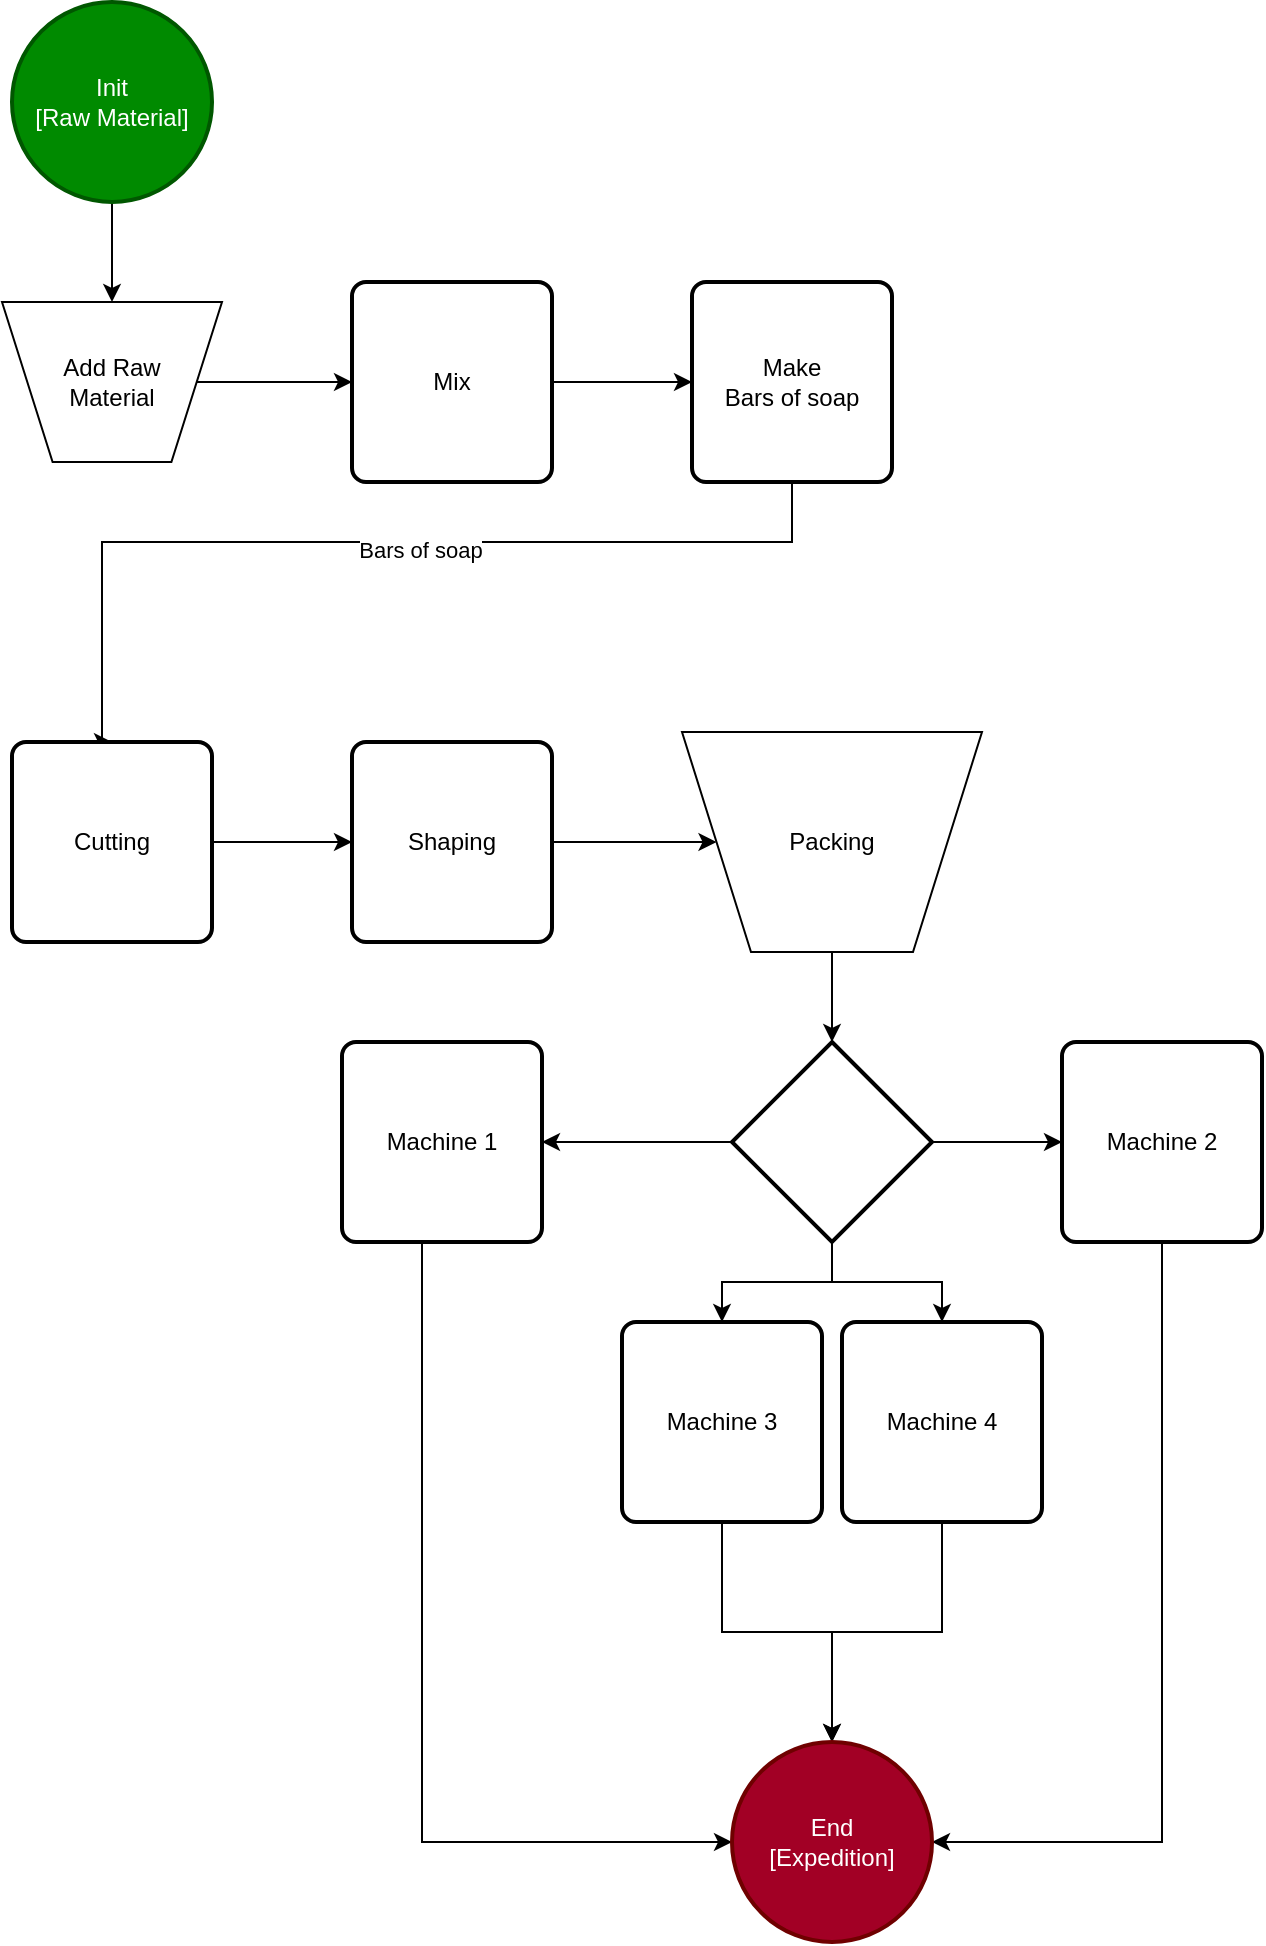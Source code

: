 <mxfile version="21.5.0" type="github" pages="3">
  <diagram name="General_Process" id="p2EKBca3jFjb_jPHsvdk">
    <mxGraphModel dx="1487" dy="895" grid="1" gridSize="10" guides="1" tooltips="1" connect="1" arrows="1" fold="1" page="1" pageScale="1" pageWidth="827" pageHeight="1169" background="none" math="0" shadow="0">
      <root>
        <mxCell id="0" />
        <mxCell id="1" parent="0" />
        <mxCell id="ktKeQ4ZGZhspn00qjQtq-4" style="edgeStyle=orthogonalEdgeStyle;rounded=0;orthogonalLoop=1;jettySize=auto;html=1;entryX=0.5;entryY=0;entryDx=0;entryDy=0;" edge="1" parent="1" source="ktKeQ4ZGZhspn00qjQtq-1" target="ktKeQ4ZGZhspn00qjQtq-3">
          <mxGeometry relative="1" as="geometry" />
        </mxCell>
        <mxCell id="ktKeQ4ZGZhspn00qjQtq-1" value="Init&lt;br&gt;[Raw Material]" style="strokeWidth=2;html=1;shape=mxgraph.flowchart.start_2;whiteSpace=wrap;fillColor=#008a00;fontColor=#ffffff;strokeColor=#005700;" vertex="1" parent="1">
          <mxGeometry x="165" y="20" width="100" height="100" as="geometry" />
        </mxCell>
        <mxCell id="ktKeQ4ZGZhspn00qjQtq-6" style="edgeStyle=orthogonalEdgeStyle;rounded=0;orthogonalLoop=1;jettySize=auto;html=1;" edge="1" parent="1" source="ktKeQ4ZGZhspn00qjQtq-3" target="ktKeQ4ZGZhspn00qjQtq-5">
          <mxGeometry relative="1" as="geometry" />
        </mxCell>
        <UserObject label="Add Raw&lt;br&gt;Material" link="data:page/id,CJUkQILBHK8X52ML0pvP" id="ktKeQ4ZGZhspn00qjQtq-3">
          <mxCell style="verticalLabelPosition=middle;verticalAlign=middle;html=1;shape=trapezoid;perimeter=trapezoidPerimeter;whiteSpace=wrap;size=0.23;arcSize=10;flipV=1;labelPosition=center;align=center;" vertex="1" parent="1">
            <mxGeometry x="160" y="170" width="110" height="80" as="geometry" />
          </mxCell>
        </UserObject>
        <mxCell id="ktKeQ4ZGZhspn00qjQtq-8" style="edgeStyle=orthogonalEdgeStyle;rounded=0;orthogonalLoop=1;jettySize=auto;html=1;" edge="1" parent="1" source="ktKeQ4ZGZhspn00qjQtq-5" target="ktKeQ4ZGZhspn00qjQtq-7">
          <mxGeometry relative="1" as="geometry" />
        </mxCell>
        <UserObject label="Mix" link="data:page/id,CJUkQILBHK8X52ML0pvP" id="ktKeQ4ZGZhspn00qjQtq-5">
          <mxCell style="rounded=1;whiteSpace=wrap;html=1;absoluteArcSize=1;arcSize=14;strokeWidth=2;" vertex="1" parent="1">
            <mxGeometry x="335" y="160" width="100" height="100" as="geometry" />
          </mxCell>
        </UserObject>
        <mxCell id="ktKeQ4ZGZhspn00qjQtq-10" style="edgeStyle=orthogonalEdgeStyle;rounded=0;orthogonalLoop=1;jettySize=auto;html=1;entryX=0.5;entryY=0;entryDx=0;entryDy=0;" edge="1" parent="1" source="ktKeQ4ZGZhspn00qjQtq-7" target="ktKeQ4ZGZhspn00qjQtq-9">
          <mxGeometry relative="1" as="geometry">
            <Array as="points">
              <mxPoint x="555" y="290" />
              <mxPoint x="210" y="290" />
            </Array>
          </mxGeometry>
        </mxCell>
        <mxCell id="ktKeQ4ZGZhspn00qjQtq-17" value="Bars of soap" style="edgeLabel;html=1;align=center;verticalAlign=middle;resizable=0;points=[];" vertex="1" connectable="0" parent="ktKeQ4ZGZhspn00qjQtq-10">
          <mxGeometry x="-0.099" y="4" relative="1" as="geometry">
            <mxPoint as="offset" />
          </mxGeometry>
        </mxCell>
        <mxCell id="ktKeQ4ZGZhspn00qjQtq-7" value="Make&lt;br&gt;Bars of soap" style="rounded=1;whiteSpace=wrap;html=1;absoluteArcSize=1;arcSize=14;strokeWidth=2;" vertex="1" parent="1">
          <mxGeometry x="505" y="160" width="100" height="100" as="geometry" />
        </mxCell>
        <mxCell id="ktKeQ4ZGZhspn00qjQtq-12" style="edgeStyle=orthogonalEdgeStyle;rounded=0;orthogonalLoop=1;jettySize=auto;html=1;entryX=0;entryY=0.5;entryDx=0;entryDy=0;" edge="1" parent="1" source="ktKeQ4ZGZhspn00qjQtq-9" target="ktKeQ4ZGZhspn00qjQtq-11">
          <mxGeometry relative="1" as="geometry" />
        </mxCell>
        <mxCell id="ktKeQ4ZGZhspn00qjQtq-9" value="Cutting" style="rounded=1;whiteSpace=wrap;html=1;absoluteArcSize=1;arcSize=14;strokeWidth=2;" vertex="1" parent="1">
          <mxGeometry x="165" y="390" width="100" height="100" as="geometry" />
        </mxCell>
        <mxCell id="ktKeQ4ZGZhspn00qjQtq-14" style="edgeStyle=orthogonalEdgeStyle;rounded=0;orthogonalLoop=1;jettySize=auto;html=1;" edge="1" parent="1" source="ktKeQ4ZGZhspn00qjQtq-11" target="ktKeQ4ZGZhspn00qjQtq-18">
          <mxGeometry relative="1" as="geometry">
            <mxPoint x="505" y="440" as="targetPoint" />
          </mxGeometry>
        </mxCell>
        <mxCell id="ktKeQ4ZGZhspn00qjQtq-11" value="Shaping" style="rounded=1;whiteSpace=wrap;html=1;absoluteArcSize=1;arcSize=14;strokeWidth=2;" vertex="1" parent="1">
          <mxGeometry x="335" y="390" width="100" height="100" as="geometry" />
        </mxCell>
        <mxCell id="ktKeQ4ZGZhspn00qjQtq-20" style="edgeStyle=orthogonalEdgeStyle;rounded=0;orthogonalLoop=1;jettySize=auto;html=1;entryX=0.5;entryY=0;entryDx=0;entryDy=0;entryPerimeter=0;" edge="1" parent="1" source="ktKeQ4ZGZhspn00qjQtq-18" target="ktKeQ4ZGZhspn00qjQtq-19">
          <mxGeometry relative="1" as="geometry" />
        </mxCell>
        <mxCell id="ktKeQ4ZGZhspn00qjQtq-18" value="Packing" style="verticalLabelPosition=middle;verticalAlign=middle;html=1;shape=trapezoid;perimeter=trapezoidPerimeter;whiteSpace=wrap;size=0.23;arcSize=10;flipV=1;labelPosition=center;align=center;" vertex="1" parent="1">
          <mxGeometry x="500" y="385" width="150" height="110" as="geometry" />
        </mxCell>
        <mxCell id="ktKeQ4ZGZhspn00qjQtq-22" style="edgeStyle=orthogonalEdgeStyle;rounded=0;orthogonalLoop=1;jettySize=auto;html=1;entryX=1;entryY=0.5;entryDx=0;entryDy=0;" edge="1" parent="1" source="ktKeQ4ZGZhspn00qjQtq-19" target="ktKeQ4ZGZhspn00qjQtq-21">
          <mxGeometry relative="1" as="geometry" />
        </mxCell>
        <mxCell id="ktKeQ4ZGZhspn00qjQtq-27" style="edgeStyle=orthogonalEdgeStyle;rounded=0;orthogonalLoop=1;jettySize=auto;html=1;entryX=0;entryY=0.5;entryDx=0;entryDy=0;" edge="1" parent="1" source="ktKeQ4ZGZhspn00qjQtq-19" target="ktKeQ4ZGZhspn00qjQtq-26">
          <mxGeometry relative="1" as="geometry" />
        </mxCell>
        <mxCell id="ktKeQ4ZGZhspn00qjQtq-32" style="edgeStyle=orthogonalEdgeStyle;rounded=0;orthogonalLoop=1;jettySize=auto;html=1;entryX=0.5;entryY=0;entryDx=0;entryDy=0;" edge="1" parent="1" source="ktKeQ4ZGZhspn00qjQtq-19" target="ktKeQ4ZGZhspn00qjQtq-23">
          <mxGeometry relative="1" as="geometry" />
        </mxCell>
        <mxCell id="ktKeQ4ZGZhspn00qjQtq-33" style="edgeStyle=orthogonalEdgeStyle;rounded=0;orthogonalLoop=1;jettySize=auto;html=1;entryX=0.5;entryY=0;entryDx=0;entryDy=0;" edge="1" parent="1" source="ktKeQ4ZGZhspn00qjQtq-19" target="ktKeQ4ZGZhspn00qjQtq-28">
          <mxGeometry relative="1" as="geometry" />
        </mxCell>
        <mxCell id="ktKeQ4ZGZhspn00qjQtq-19" value="" style="strokeWidth=2;html=1;shape=mxgraph.flowchart.decision;whiteSpace=wrap;" vertex="1" parent="1">
          <mxGeometry x="525" y="540" width="100" height="100" as="geometry" />
        </mxCell>
        <mxCell id="ktKeQ4ZGZhspn00qjQtq-36" style="edgeStyle=orthogonalEdgeStyle;rounded=0;orthogonalLoop=1;jettySize=auto;html=1;entryX=0;entryY=0.5;entryDx=0;entryDy=0;entryPerimeter=0;" edge="1" parent="1" source="ktKeQ4ZGZhspn00qjQtq-21" target="ktKeQ4ZGZhspn00qjQtq-34">
          <mxGeometry relative="1" as="geometry">
            <Array as="points">
              <mxPoint x="370" y="940" />
            </Array>
          </mxGeometry>
        </mxCell>
        <mxCell id="ktKeQ4ZGZhspn00qjQtq-21" value="Machine 1" style="rounded=1;whiteSpace=wrap;html=1;absoluteArcSize=1;arcSize=14;strokeWidth=2;" vertex="1" parent="1">
          <mxGeometry x="330" y="540" width="100" height="100" as="geometry" />
        </mxCell>
        <mxCell id="ktKeQ4ZGZhspn00qjQtq-37" style="edgeStyle=orthogonalEdgeStyle;rounded=0;orthogonalLoop=1;jettySize=auto;html=1;entryX=0.5;entryY=0;entryDx=0;entryDy=0;entryPerimeter=0;" edge="1" parent="1" source="ktKeQ4ZGZhspn00qjQtq-23" target="ktKeQ4ZGZhspn00qjQtq-34">
          <mxGeometry relative="1" as="geometry" />
        </mxCell>
        <mxCell id="ktKeQ4ZGZhspn00qjQtq-23" value="Machine 3" style="rounded=1;whiteSpace=wrap;html=1;absoluteArcSize=1;arcSize=14;strokeWidth=2;" vertex="1" parent="1">
          <mxGeometry x="470" y="680" width="100" height="100" as="geometry" />
        </mxCell>
        <mxCell id="ktKeQ4ZGZhspn00qjQtq-39" style="edgeStyle=orthogonalEdgeStyle;rounded=0;orthogonalLoop=1;jettySize=auto;html=1;entryX=1;entryY=0.5;entryDx=0;entryDy=0;entryPerimeter=0;" edge="1" parent="1" source="ktKeQ4ZGZhspn00qjQtq-26" target="ktKeQ4ZGZhspn00qjQtq-34">
          <mxGeometry relative="1" as="geometry">
            <Array as="points">
              <mxPoint x="740" y="940" />
            </Array>
          </mxGeometry>
        </mxCell>
        <mxCell id="ktKeQ4ZGZhspn00qjQtq-26" value="Machine 2" style="rounded=1;whiteSpace=wrap;html=1;absoluteArcSize=1;arcSize=14;strokeWidth=2;" vertex="1" parent="1">
          <mxGeometry x="690" y="540" width="100" height="100" as="geometry" />
        </mxCell>
        <mxCell id="ktKeQ4ZGZhspn00qjQtq-38" style="edgeStyle=orthogonalEdgeStyle;rounded=0;orthogonalLoop=1;jettySize=auto;html=1;entryX=0.5;entryY=0;entryDx=0;entryDy=0;entryPerimeter=0;" edge="1" parent="1" source="ktKeQ4ZGZhspn00qjQtq-28" target="ktKeQ4ZGZhspn00qjQtq-34">
          <mxGeometry relative="1" as="geometry" />
        </mxCell>
        <mxCell id="ktKeQ4ZGZhspn00qjQtq-28" value="Machine 4" style="rounded=1;whiteSpace=wrap;html=1;absoluteArcSize=1;arcSize=14;strokeWidth=2;" vertex="1" parent="1">
          <mxGeometry x="580" y="680" width="100" height="100" as="geometry" />
        </mxCell>
        <mxCell id="ktKeQ4ZGZhspn00qjQtq-34" value="End&lt;br&gt;[Expedition]" style="strokeWidth=2;html=1;shape=mxgraph.flowchart.start_2;whiteSpace=wrap;fillColor=#a20025;fontColor=#ffffff;strokeColor=#6F0000;" vertex="1" parent="1">
          <mxGeometry x="525" y="890" width="100" height="100" as="geometry" />
        </mxCell>
      </root>
    </mxGraphModel>
  </diagram>
  <diagram id="CJUkQILBHK8X52ML0pvP" name="Mixture_Process">
    <mxGraphModel dx="818" dy="492" grid="1" gridSize="10" guides="1" tooltips="1" connect="1" arrows="1" fold="1" page="1" pageScale="1" pageWidth="827" pageHeight="1169" math="0" shadow="0">
      <root>
        <mxCell id="0" />
        <mxCell id="1" parent="0" />
      </root>
    </mxGraphModel>
  </diagram>
  <diagram id="wQ0uyjCD2YMUPdEgQwBp" name="Página-3">
    <mxGraphModel dx="818" dy="492" grid="1" gridSize="10" guides="1" tooltips="1" connect="1" arrows="1" fold="1" page="1" pageScale="1" pageWidth="827" pageHeight="1169" math="0" shadow="0">
      <root>
        <mxCell id="0" />
        <mxCell id="1" parent="0" />
      </root>
    </mxGraphModel>
  </diagram>
</mxfile>
